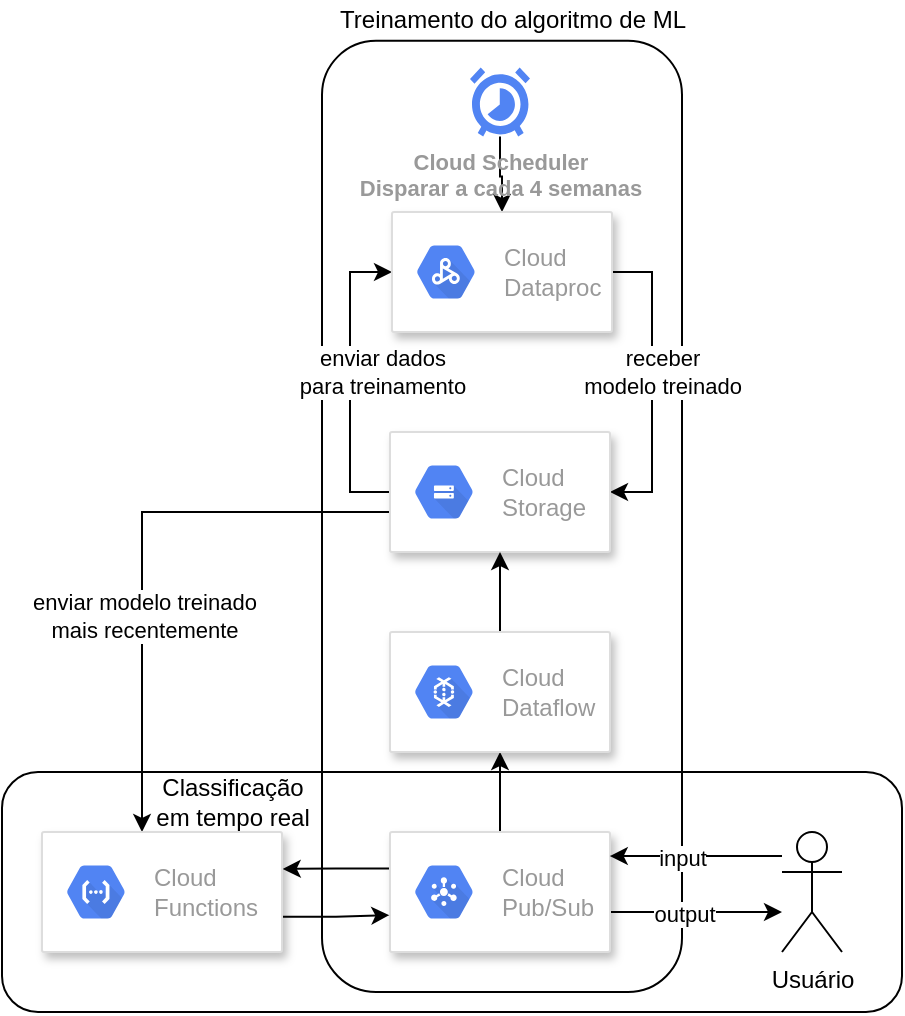 <mxfile version="15.6.3" type="device"><diagram id="XCHcHNojJSIbRX-iTMHp" name="Page-1"><mxGraphModel dx="1108" dy="393" grid="1" gridSize="10" guides="1" tooltips="1" connect="1" arrows="1" fold="1" page="1" pageScale="1" pageWidth="827" pageHeight="1169" math="0" shadow="0"><root><mxCell id="0"/><mxCell id="1" parent="0"/><mxCell id="6e5ElOUsduZjwE_SdMTE-2" value="" style="rounded=1;whiteSpace=wrap;html=1;fillColor=none;" parent="1" vertex="1"><mxGeometry x="20" y="520" width="450" height="120" as="geometry"/></mxCell><mxCell id="GKqlX-lslx2EmWa6uY5L-31" value="" style="rounded=1;whiteSpace=wrap;html=1;fillColor=none;" parent="1" vertex="1"><mxGeometry x="180" y="154.39" width="180" height="475.61" as="geometry"/></mxCell><mxCell id="GKqlX-lslx2EmWa6uY5L-20" value="receber &lt;br&gt;modelo treinado" style="edgeStyle=orthogonalEdgeStyle;rounded=0;orthogonalLoop=1;jettySize=auto;html=1;entryX=1;entryY=0.5;entryDx=0;entryDy=0;exitX=1;exitY=0.5;exitDx=0;exitDy=0;" parent="1" source="GKqlX-lslx2EmWa6uY5L-27" target="GKqlX-lslx2EmWa6uY5L-25" edge="1"><mxGeometry x="-0.073" y="5" relative="1" as="geometry"><mxPoint x="400" y="272.75" as="sourcePoint"/><mxPoint x="339" y="367.25" as="targetPoint"/><mxPoint as="offset"/></mxGeometry></mxCell><mxCell id="GKqlX-lslx2EmWa6uY5L-19" value="enviar dados &lt;br&gt;para treinamento" style="edgeStyle=orthogonalEdgeStyle;rounded=0;orthogonalLoop=1;jettySize=auto;html=1;entryX=0;entryY=0.5;entryDx=0;entryDy=0;exitX=0;exitY=0.5;exitDx=0;exitDy=0;" parent="1" source="GKqlX-lslx2EmWa6uY5L-25" target="GKqlX-lslx2EmWa6uY5L-27" edge="1"><mxGeometry x="0.06" y="-16" relative="1" as="geometry"><mxPoint x="199" y="367.25" as="sourcePoint"/><mxPoint x="250" y="272.75" as="targetPoint"/><Array as="points"><mxPoint x="194" y="380"/><mxPoint x="194" y="270"/></Array><mxPoint as="offset"/></mxGeometry></mxCell><mxCell id="ZkYrRhwFk9DgDSWmavHu-2" style="edgeStyle=orthogonalEdgeStyle;rounded=0;orthogonalLoop=1;jettySize=auto;html=1;" parent="1" source="GKqlX-lslx2EmWa6uY5L-13" target="GKqlX-lslx2EmWa6uY5L-27" edge="1"><mxGeometry relative="1" as="geometry"/></mxCell><mxCell id="GKqlX-lslx2EmWa6uY5L-13" value="Cloud Scheduler&lt;br&gt;Disparar a cada 4 semanas" style="html=1;fillColor=#5184F3;strokeColor=none;verticalAlign=top;labelPosition=center;verticalLabelPosition=bottom;align=center;fontSize=11;fontStyle=1;fontColor=#999999;shape=mxgraph.gcp2.cloud_scheduler" parent="1" vertex="1"><mxGeometry x="254" y="167.75" width="30" height="34.5" as="geometry"/></mxCell><mxCell id="bblyxBslMumLWaY-hgzf-4" style="edgeStyle=orthogonalEdgeStyle;rounded=0;orthogonalLoop=1;jettySize=auto;html=1;" parent="1" source="GKqlX-lslx2EmWa6uY5L-23" target="bblyxBslMumLWaY-hgzf-2" edge="1"><mxGeometry relative="1" as="geometry"/></mxCell><mxCell id="ZkYrRhwFk9DgDSWmavHu-12" style="edgeStyle=orthogonalEdgeStyle;rounded=0;orthogonalLoop=1;jettySize=auto;html=1;exitX=1;exitY=0.75;exitDx=0;exitDy=0;" parent="1" source="GKqlX-lslx2EmWa6uY5L-23" target="6e5ElOUsduZjwE_SdMTE-21" edge="1"><mxGeometry relative="1" as="geometry"><Array as="points"><mxPoint x="324" y="590"/></Array></mxGeometry></mxCell><mxCell id="ZkYrRhwFk9DgDSWmavHu-14" value="output" style="edgeLabel;html=1;align=center;verticalAlign=middle;resizable=0;points=[];" parent="ZkYrRhwFk9DgDSWmavHu-12" vertex="1" connectable="0"><mxGeometry x="0.175" y="-1" relative="1" as="geometry"><mxPoint x="-12" as="offset"/></mxGeometry></mxCell><mxCell id="ZkYrRhwFk9DgDSWmavHu-15" style="edgeStyle=orthogonalEdgeStyle;rounded=0;orthogonalLoop=1;jettySize=auto;html=1;entryX=1.003;entryY=0.308;entryDx=0;entryDy=0;entryPerimeter=0;exitX=0.012;exitY=0.304;exitDx=0;exitDy=0;exitPerimeter=0;" parent="1" source="GKqlX-lslx2EmWa6uY5L-23" target="mA6xQDSIvvUKRcE4RmOF-1" edge="1"><mxGeometry relative="1" as="geometry"/></mxCell><mxCell id="GKqlX-lslx2EmWa6uY5L-23" value="" style="strokeColor=#dddddd;shadow=1;strokeWidth=1;rounded=1;absoluteArcSize=1;arcSize=2;" parent="1" vertex="1"><mxGeometry x="214" y="550" width="110" height="60" as="geometry"/></mxCell><mxCell id="GKqlX-lslx2EmWa6uY5L-24" value="Cloud&#10;Pub/Sub" style="sketch=0;dashed=0;connectable=0;html=1;fillColor=#5184F3;strokeColor=none;shape=mxgraph.gcp2.hexIcon;prIcon=cloud_pubsub;part=1;labelPosition=right;verticalLabelPosition=middle;align=left;verticalAlign=middle;spacingLeft=5;fontColor=#999999;fontSize=12;" parent="GKqlX-lslx2EmWa6uY5L-23" vertex="1"><mxGeometry y="0.5" width="44" height="39" relative="1" as="geometry"><mxPoint x="5" y="-19.5" as="offset"/></mxGeometry></mxCell><mxCell id="ZkYrRhwFk9DgDSWmavHu-17" style="edgeStyle=orthogonalEdgeStyle;rounded=0;orthogonalLoop=1;jettySize=auto;html=1;" parent="1" source="GKqlX-lslx2EmWa6uY5L-25" target="mA6xQDSIvvUKRcE4RmOF-1" edge="1"><mxGeometry relative="1" as="geometry"><Array as="points"><mxPoint x="90" y="390"/></Array></mxGeometry></mxCell><mxCell id="ZkYrRhwFk9DgDSWmavHu-21" value="enviar modelo treinado &lt;br&gt;mais recentemente" style="edgeLabel;html=1;align=center;verticalAlign=middle;resizable=0;points=[];" parent="ZkYrRhwFk9DgDSWmavHu-17" vertex="1" connectable="0"><mxGeometry x="0.235" y="1" relative="1" as="geometry"><mxPoint as="offset"/></mxGeometry></mxCell><mxCell id="GKqlX-lslx2EmWa6uY5L-25" value="" style="strokeColor=#dddddd;shadow=1;strokeWidth=1;rounded=1;absoluteArcSize=1;arcSize=2;" parent="1" vertex="1"><mxGeometry x="214" y="350" width="110" height="60" as="geometry"/></mxCell><mxCell id="GKqlX-lslx2EmWa6uY5L-26" value="Cloud&#10;Storage" style="sketch=0;dashed=0;connectable=0;html=1;fillColor=#5184F3;strokeColor=none;shape=mxgraph.gcp2.hexIcon;prIcon=cloud_storage;part=1;labelPosition=right;verticalLabelPosition=middle;align=left;verticalAlign=middle;spacingLeft=5;fontColor=#999999;fontSize=12;" parent="GKqlX-lslx2EmWa6uY5L-25" vertex="1"><mxGeometry y="0.5" width="44" height="39" relative="1" as="geometry"><mxPoint x="5" y="-19.5" as="offset"/></mxGeometry></mxCell><mxCell id="GKqlX-lslx2EmWa6uY5L-27" value="" style="strokeColor=#dddddd;shadow=1;strokeWidth=1;rounded=1;absoluteArcSize=1;arcSize=2;" parent="1" vertex="1"><mxGeometry x="215" y="240" width="110" height="60" as="geometry"/></mxCell><mxCell id="GKqlX-lslx2EmWa6uY5L-28" value="Cloud&#10;Dataproc" style="sketch=0;dashed=0;connectable=0;html=1;fillColor=#5184F3;strokeColor=none;shape=mxgraph.gcp2.hexIcon;prIcon=cloud_dataproc;part=1;labelPosition=right;verticalLabelPosition=middle;align=left;verticalAlign=middle;spacingLeft=5;fontColor=#999999;fontSize=12;" parent="GKqlX-lslx2EmWa6uY5L-27" vertex="1"><mxGeometry y="0.5" width="44" height="39" relative="1" as="geometry"><mxPoint x="5" y="-19.5" as="offset"/></mxGeometry></mxCell><mxCell id="bblyxBslMumLWaY-hgzf-5" style="edgeStyle=orthogonalEdgeStyle;rounded=0;orthogonalLoop=1;jettySize=auto;html=1;entryX=0.5;entryY=1;entryDx=0;entryDy=0;" parent="1" source="bblyxBslMumLWaY-hgzf-2" target="GKqlX-lslx2EmWa6uY5L-25" edge="1"><mxGeometry relative="1" as="geometry"/></mxCell><mxCell id="bblyxBslMumLWaY-hgzf-2" value="" style="strokeColor=#dddddd;shadow=1;strokeWidth=1;rounded=1;absoluteArcSize=1;arcSize=2;" parent="1" vertex="1"><mxGeometry x="214" y="450" width="110" height="60" as="geometry"/></mxCell><mxCell id="bblyxBslMumLWaY-hgzf-3" value="Cloud&#10;Dataflow" style="sketch=0;dashed=0;connectable=0;html=1;fillColor=#5184F3;strokeColor=none;shape=mxgraph.gcp2.hexIcon;prIcon=cloud_dataflow;part=1;labelPosition=right;verticalLabelPosition=middle;align=left;verticalAlign=middle;spacingLeft=5;fontColor=#999999;fontSize=12;" parent="bblyxBslMumLWaY-hgzf-2" vertex="1"><mxGeometry y="0.5" width="44" height="39" relative="1" as="geometry"><mxPoint x="5" y="-19.5" as="offset"/></mxGeometry></mxCell><mxCell id="6e5ElOUsduZjwE_SdMTE-3" value="Classificação &lt;br&gt;em tempo real" style="text;html=1;align=center;verticalAlign=middle;resizable=0;points=[];autosize=1;strokeColor=none;fillColor=none;" parent="1" vertex="1"><mxGeometry x="90" y="520" width="90" height="30" as="geometry"/></mxCell><mxCell id="ZkYrRhwFk9DgDSWmavHu-11" style="edgeStyle=orthogonalEdgeStyle;rounded=0;orthogonalLoop=1;jettySize=auto;html=1;entryX=0.999;entryY=0.201;entryDx=0;entryDy=0;entryPerimeter=0;" parent="1" source="6e5ElOUsduZjwE_SdMTE-21" target="GKqlX-lslx2EmWa6uY5L-23" edge="1"><mxGeometry relative="1" as="geometry"><mxPoint x="380" y="562" as="sourcePoint"/><Array as="points"><mxPoint x="380" y="562"/><mxPoint x="380" y="562"/></Array></mxGeometry></mxCell><mxCell id="ZkYrRhwFk9DgDSWmavHu-13" value="input" style="edgeLabel;html=1;align=center;verticalAlign=middle;resizable=0;points=[];" parent="ZkYrRhwFk9DgDSWmavHu-11" vertex="1" connectable="0"><mxGeometry x="-0.184" y="1" relative="1" as="geometry"><mxPoint x="-15" as="offset"/></mxGeometry></mxCell><mxCell id="6e5ElOUsduZjwE_SdMTE-21" value="Usuário" style="shape=umlActor;verticalLabelPosition=bottom;verticalAlign=top;html=1;outlineConnect=0;" parent="1" vertex="1"><mxGeometry x="410" y="550" width="30" height="60" as="geometry"/></mxCell><mxCell id="ZkYrRhwFk9DgDSWmavHu-16" style="edgeStyle=orthogonalEdgeStyle;rounded=0;orthogonalLoop=1;jettySize=auto;html=1;exitX=0.994;exitY=0.706;exitDx=0;exitDy=0;exitPerimeter=0;entryX=-0.003;entryY=0.693;entryDx=0;entryDy=0;entryPerimeter=0;" parent="1" source="mA6xQDSIvvUKRcE4RmOF-1" target="GKqlX-lslx2EmWa6uY5L-23" edge="1"><mxGeometry relative="1" as="geometry"/></mxCell><mxCell id="mA6xQDSIvvUKRcE4RmOF-1" value="" style="strokeColor=#dddddd;shadow=1;strokeWidth=1;rounded=1;absoluteArcSize=1;arcSize=2;" parent="1" vertex="1"><mxGeometry x="40" y="550" width="120" height="60" as="geometry"/></mxCell><mxCell id="mA6xQDSIvvUKRcE4RmOF-2" value="Cloud&#10;Functions" style="sketch=0;dashed=0;connectable=0;html=1;fillColor=#5184F3;strokeColor=none;shape=mxgraph.gcp2.hexIcon;prIcon=cloud_functions;part=1;labelPosition=right;verticalLabelPosition=middle;align=left;verticalAlign=middle;spacingLeft=5;fontColor=#999999;fontSize=12;" parent="mA6xQDSIvvUKRcE4RmOF-1" vertex="1"><mxGeometry y="0.5" width="44" height="39" relative="1" as="geometry"><mxPoint x="5" y="-19.5" as="offset"/></mxGeometry></mxCell><mxCell id="GKqlX-lslx2EmWa6uY5L-32" value="Treinamento do algoritmo de ML" style="text;html=1;align=center;verticalAlign=middle;resizable=0;points=[];autosize=1;strokeColor=none;fillColor=none;" parent="1" vertex="1"><mxGeometry x="180" y="134.39" width="190" height="20" as="geometry"/></mxCell></root></mxGraphModel></diagram></mxfile>